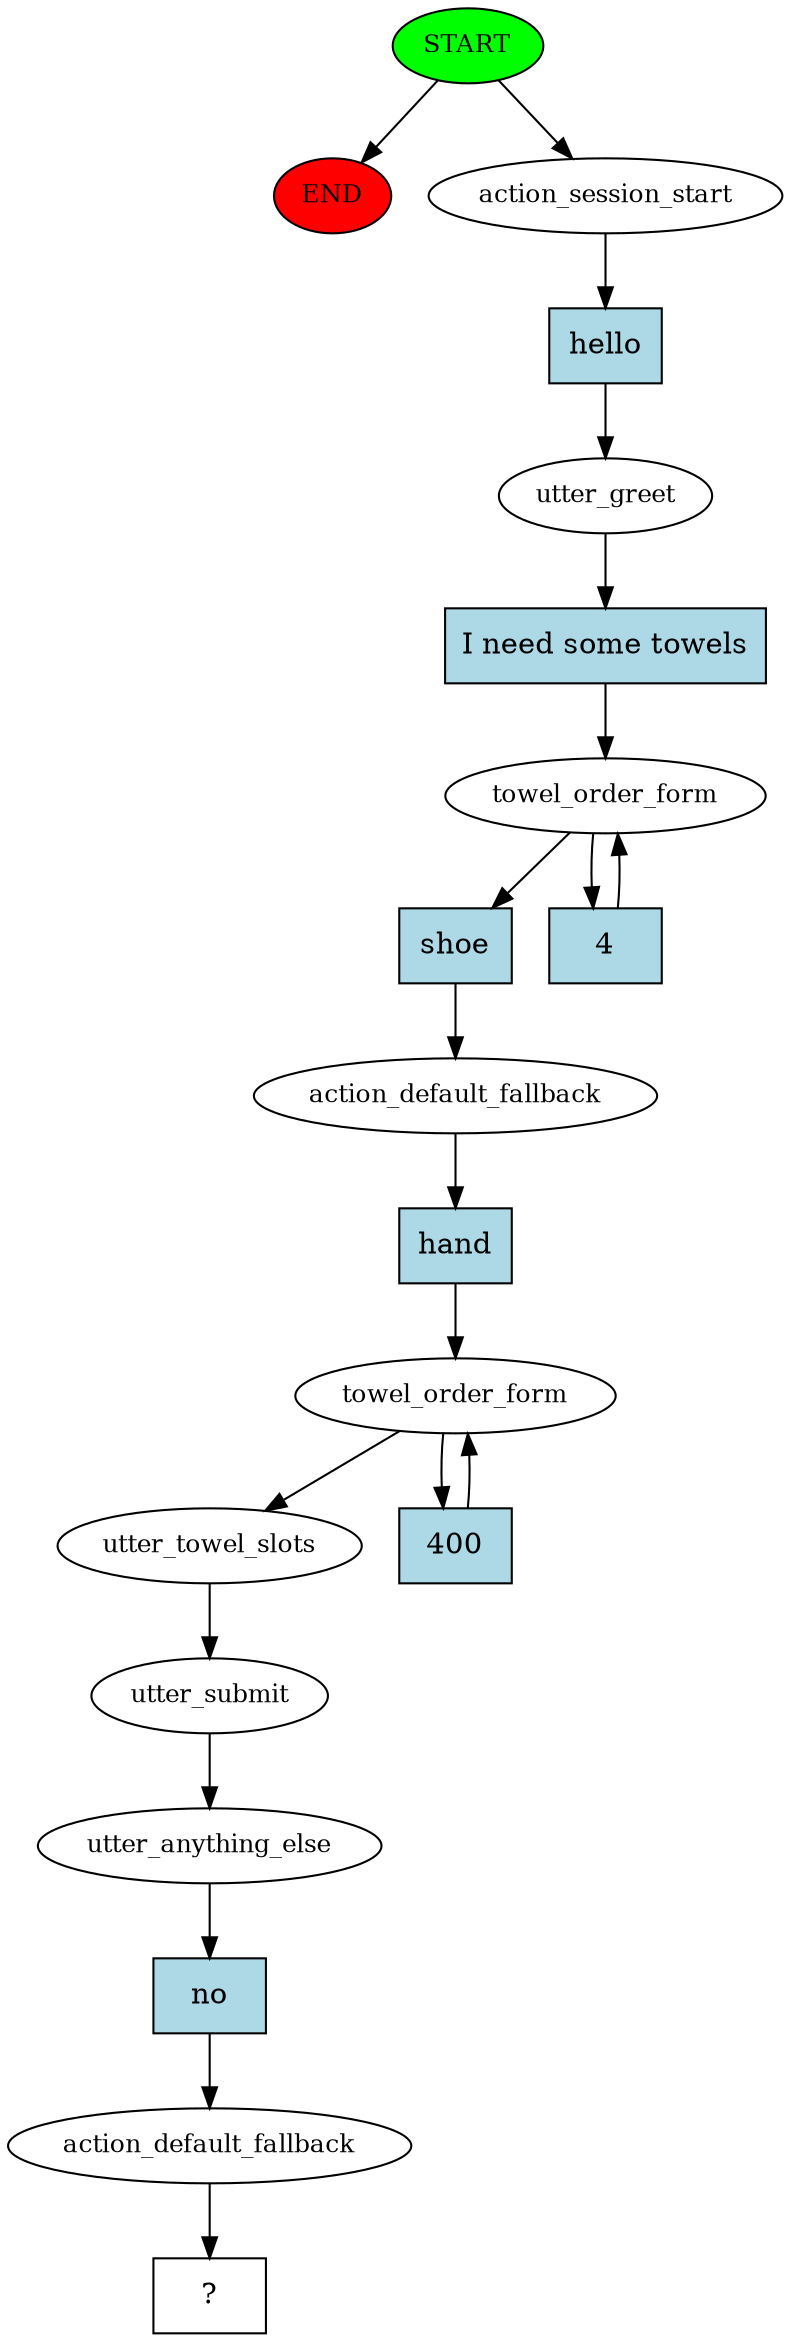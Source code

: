 digraph  {
0 [class="start active", fillcolor=green, fontsize=12, label=START, style=filled];
"-1" [class=end, fillcolor=red, fontsize=12, label=END, style=filled];
1 [class=active, fontsize=12, label=action_session_start];
2 [class=active, fontsize=12, label=utter_greet];
3 [class=active, fontsize=12, label=towel_order_form];
5 [class=active, fontsize=12, label=action_default_fallback];
6 [class=active, fontsize=12, label=towel_order_form];
8 [class=active, fontsize=12, label=utter_towel_slots];
9 [class=active, fontsize=12, label=utter_submit];
10 [class=active, fontsize=12, label=utter_anything_else];
11 [class=active, fontsize=12, label=action_default_fallback];
12 [class="intent dashed active", label="  ?  ", shape=rect];
13 [class="intent active", fillcolor=lightblue, label=hello, shape=rect, style=filled];
14 [class="intent active", fillcolor=lightblue, label="I need some towels", shape=rect, style=filled];
15 [class="intent active", fillcolor=lightblue, label=shoe, shape=rect, style=filled];
16 [class="intent active", fillcolor=lightblue, label=4, shape=rect, style=filled];
17 [class="intent active", fillcolor=lightblue, label=hand, shape=rect, style=filled];
18 [class="intent active", fillcolor=lightblue, label=400, shape=rect, style=filled];
19 [class="intent active", fillcolor=lightblue, label=no, shape=rect, style=filled];
0 -> "-1"  [class="", key=NONE, label=""];
0 -> 1  [class=active, key=NONE, label=""];
1 -> 13  [class=active, key=0];
2 -> 14  [class=active, key=0];
3 -> 15  [class=active, key=0];
3 -> 16  [class=active, key=0];
5 -> 17  [class=active, key=0];
6 -> 8  [class=active, key=NONE, label=""];
6 -> 18  [class=active, key=0];
8 -> 9  [class=active, key=NONE, label=""];
9 -> 10  [class=active, key=NONE, label=""];
10 -> 19  [class=active, key=0];
11 -> 12  [class=active, key=NONE, label=""];
13 -> 2  [class=active, key=0];
14 -> 3  [class=active, key=0];
15 -> 5  [class=active, key=0];
16 -> 3  [class=active, key=0];
17 -> 6  [class=active, key=0];
18 -> 6  [class=active, key=0];
19 -> 11  [class=active, key=0];
}
